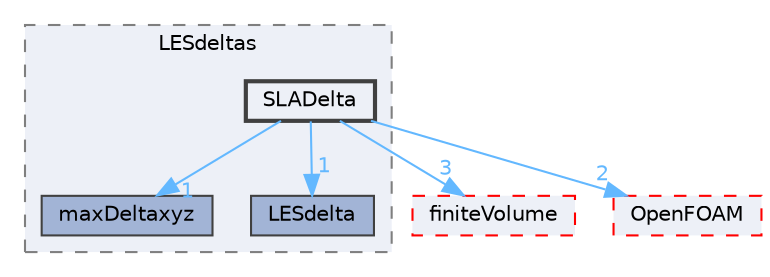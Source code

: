 digraph "src/TurbulenceModels/turbulenceModels/LES/LESdeltas/SLADelta"
{
 // LATEX_PDF_SIZE
  bgcolor="transparent";
  edge [fontname=Helvetica,fontsize=10,labelfontname=Helvetica,labelfontsize=10];
  node [fontname=Helvetica,fontsize=10,shape=box,height=0.2,width=0.4];
  compound=true
  subgraph clusterdir_3e9d13ce922c8e5657605faa5b84c7a1 {
    graph [ bgcolor="#edf0f7", pencolor="grey50", label="LESdeltas", fontname=Helvetica,fontsize=10 style="filled,dashed", URL="dir_3e9d13ce922c8e5657605faa5b84c7a1.html",tooltip=""]
  dir_de3d5f832c477f845645e97f50857c48 [label="maxDeltaxyz", fillcolor="#a2b4d6", color="grey25", style="filled", URL="dir_de3d5f832c477f845645e97f50857c48.html",tooltip=""];
  dir_ee7b7e21773ec7c59c22147291714fd1 [label="LESdelta", fillcolor="#a2b4d6", color="grey25", style="filled", URL="dir_ee7b7e21773ec7c59c22147291714fd1.html",tooltip=""];
  dir_179b443cc10dbfa4435d7d866e449aab [label="SLADelta", fillcolor="#edf0f7", color="grey25", style="filled,bold", URL="dir_179b443cc10dbfa4435d7d866e449aab.html",tooltip=""];
  }
  dir_9bd15774b555cf7259a6fa18f99fe99b [label="finiteVolume", fillcolor="#edf0f7", color="red", style="filled,dashed", URL="dir_9bd15774b555cf7259a6fa18f99fe99b.html",tooltip=""];
  dir_c5473ff19b20e6ec4dfe5c310b3778a8 [label="OpenFOAM", fillcolor="#edf0f7", color="red", style="filled,dashed", URL="dir_c5473ff19b20e6ec4dfe5c310b3778a8.html",tooltip=""];
  dir_179b443cc10dbfa4435d7d866e449aab->dir_9bd15774b555cf7259a6fa18f99fe99b [headlabel="3", labeldistance=1.5 headhref="dir_003575_001387.html" href="dir_003575_001387.html" color="steelblue1" fontcolor="steelblue1"];
  dir_179b443cc10dbfa4435d7d866e449aab->dir_c5473ff19b20e6ec4dfe5c310b3778a8 [headlabel="2", labeldistance=1.5 headhref="dir_003575_002695.html" href="dir_003575_002695.html" color="steelblue1" fontcolor="steelblue1"];
  dir_179b443cc10dbfa4435d7d866e449aab->dir_de3d5f832c477f845645e97f50857c48 [headlabel="1", labeldistance=1.5 headhref="dir_003575_002337.html" href="dir_003575_002337.html" color="steelblue1" fontcolor="steelblue1"];
  dir_179b443cc10dbfa4435d7d866e449aab->dir_ee7b7e21773ec7c59c22147291714fd1 [headlabel="1", labeldistance=1.5 headhref="dir_003575_002140.html" href="dir_003575_002140.html" color="steelblue1" fontcolor="steelblue1"];
}
